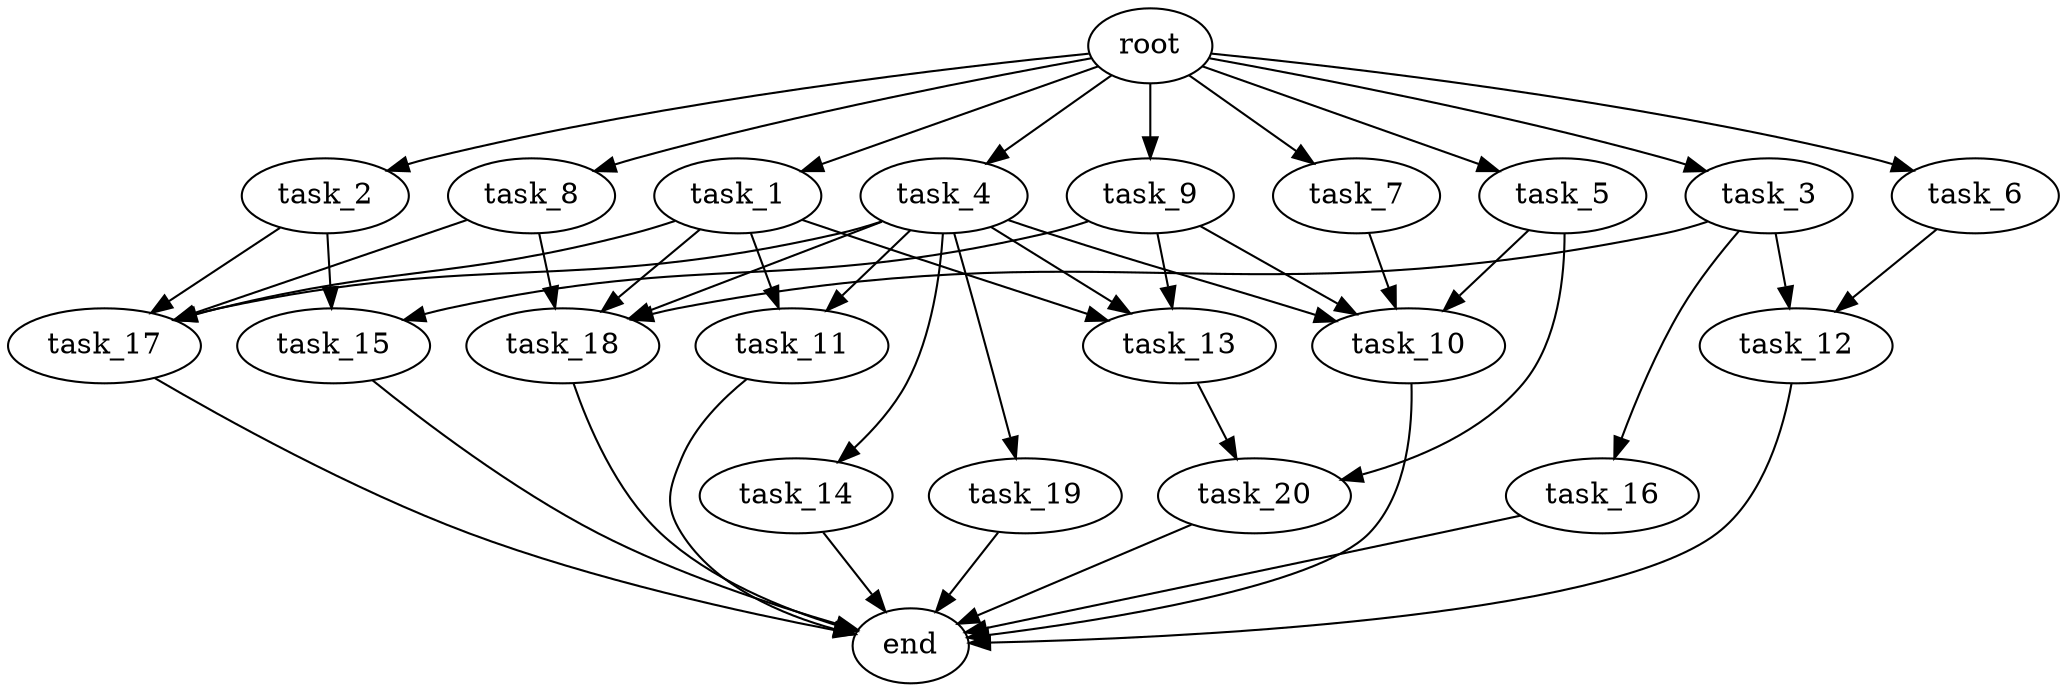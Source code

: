 digraph G {
  root [size="0.000000e+00"];
  task_1 [size="1.174388e+10"];
  task_2 [size="7.186116e+10"];
  task_3 [size="4.352152e+10"];
  task_4 [size="9.199970e+10"];
  task_5 [size="4.537625e+10"];
  task_6 [size="6.736427e+10"];
  task_7 [size="1.186005e+10"];
  task_8 [size="7.135924e+10"];
  task_9 [size="1.906251e+10"];
  task_10 [size="8.619505e+10"];
  task_11 [size="7.821437e+10"];
  task_12 [size="2.880332e+10"];
  task_13 [size="4.942187e+10"];
  task_14 [size="1.302863e+10"];
  task_15 [size="8.563521e+10"];
  task_16 [size="6.001228e+10"];
  task_17 [size="9.952079e+10"];
  task_18 [size="2.830389e+10"];
  task_19 [size="6.772209e+10"];
  task_20 [size="4.183892e+10"];
  end [size="0.000000e+00"];

  root -> task_1 [size="1.000000e-12"];
  root -> task_2 [size="1.000000e-12"];
  root -> task_3 [size="1.000000e-12"];
  root -> task_4 [size="1.000000e-12"];
  root -> task_5 [size="1.000000e-12"];
  root -> task_6 [size="1.000000e-12"];
  root -> task_7 [size="1.000000e-12"];
  root -> task_8 [size="1.000000e-12"];
  root -> task_9 [size="1.000000e-12"];
  task_1 -> task_11 [size="3.910719e+08"];
  task_1 -> task_13 [size="1.647396e+08"];
  task_1 -> task_17 [size="2.488020e+08"];
  task_1 -> task_18 [size="7.075974e+07"];
  task_2 -> task_15 [size="4.281760e+08"];
  task_2 -> task_17 [size="2.488020e+08"];
  task_3 -> task_12 [size="1.440166e+08"];
  task_3 -> task_16 [size="6.001228e+08"];
  task_3 -> task_18 [size="7.075974e+07"];
  task_4 -> task_10 [size="2.154876e+08"];
  task_4 -> task_11 [size="3.910719e+08"];
  task_4 -> task_13 [size="1.647396e+08"];
  task_4 -> task_14 [size="1.302863e+08"];
  task_4 -> task_17 [size="2.488020e+08"];
  task_4 -> task_18 [size="7.075974e+07"];
  task_4 -> task_19 [size="6.772209e+08"];
  task_5 -> task_10 [size="2.154876e+08"];
  task_5 -> task_20 [size="2.091946e+08"];
  task_6 -> task_12 [size="1.440166e+08"];
  task_7 -> task_10 [size="2.154876e+08"];
  task_8 -> task_17 [size="2.488020e+08"];
  task_8 -> task_18 [size="7.075974e+07"];
  task_9 -> task_10 [size="2.154876e+08"];
  task_9 -> task_13 [size="1.647396e+08"];
  task_9 -> task_15 [size="4.281760e+08"];
  task_10 -> end [size="1.000000e-12"];
  task_11 -> end [size="1.000000e-12"];
  task_12 -> end [size="1.000000e-12"];
  task_13 -> task_20 [size="2.091946e+08"];
  task_14 -> end [size="1.000000e-12"];
  task_15 -> end [size="1.000000e-12"];
  task_16 -> end [size="1.000000e-12"];
  task_17 -> end [size="1.000000e-12"];
  task_18 -> end [size="1.000000e-12"];
  task_19 -> end [size="1.000000e-12"];
  task_20 -> end [size="1.000000e-12"];
}
